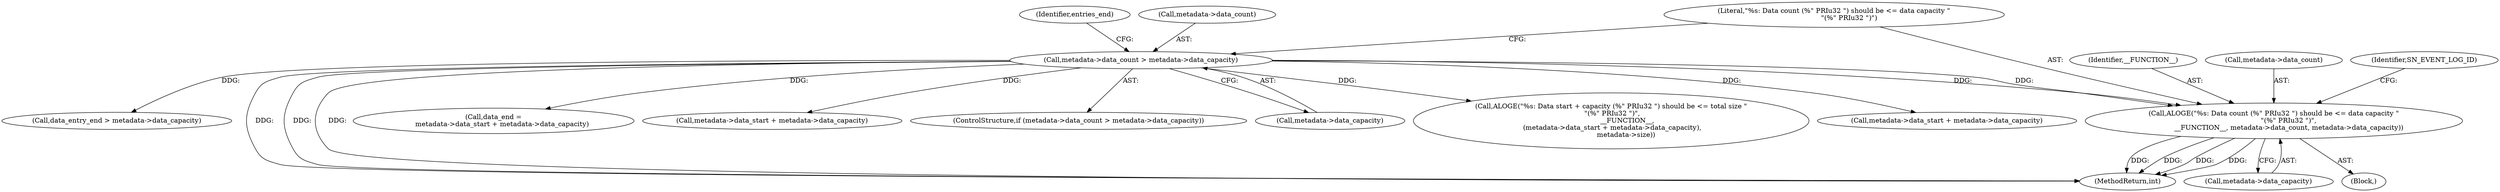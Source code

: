 digraph "0_Android_e9e44f797742f52996ebf307740dad58c28fd9b5_0@pointer" {
"1000224" [label="(Call,ALOGE(\"%s: Data count (%\" PRIu32 \") should be <= data capacity \"\n              \"(%\" PRIu32 \")\",\n              __FUNCTION__, metadata->data_count, metadata->data_capacity))"];
"1000216" [label="(Call,metadata->data_count > metadata->data_capacity)"];
"1000216" [label="(Call,metadata->data_count > metadata->data_capacity)"];
"1000240" [label="(Identifier,entries_end)"];
"1000220" [label="(Call,metadata->data_capacity)"];
"1000299" [label="(Call,ALOGE(\"%s: Data start + capacity (%\" PRIu32 \") should be <= total size \"\n \"(%\" PRIu32 \")\",\n               __FUNCTION__,\n (metadata->data_start + metadata->data_capacity),\n              metadata->size))"];
"1000302" [label="(Call,metadata->data_start + metadata->data_capacity)"];
"1000230" [label="(Call,metadata->data_capacity)"];
"1000495" [label="(Call,data_entry_end > metadata->data_capacity)"];
"1000224" [label="(Call,ALOGE(\"%s: Data count (%\" PRIu32 \") should be <= data capacity \"\n              \"(%\" PRIu32 \")\",\n              __FUNCTION__, metadata->data_count, metadata->data_capacity))"];
"1000226" [label="(Identifier,__FUNCTION__)"];
"1000227" [label="(Call,metadata->data_count)"];
"1000217" [label="(Call,metadata->data_count)"];
"1000223" [label="(Block,)"];
"1000234" [label="(Identifier,SN_EVENT_LOG_ID)"];
"1000225" [label="(Literal,\"%s: Data count (%\" PRIu32 \") should be <= data capacity \"\n              \"(%\" PRIu32 \")\")"];
"1000524" [label="(MethodReturn,int)"];
"1000277" [label="(Call,data_end =\n        metadata->data_start + metadata->data_capacity)"];
"1000279" [label="(Call,metadata->data_start + metadata->data_capacity)"];
"1000215" [label="(ControlStructure,if (metadata->data_count > metadata->data_capacity))"];
"1000224" -> "1000223"  [label="AST: "];
"1000224" -> "1000230"  [label="CFG: "];
"1000225" -> "1000224"  [label="AST: "];
"1000226" -> "1000224"  [label="AST: "];
"1000227" -> "1000224"  [label="AST: "];
"1000230" -> "1000224"  [label="AST: "];
"1000234" -> "1000224"  [label="CFG: "];
"1000224" -> "1000524"  [label="DDG: "];
"1000224" -> "1000524"  [label="DDG: "];
"1000224" -> "1000524"  [label="DDG: "];
"1000224" -> "1000524"  [label="DDG: "];
"1000216" -> "1000224"  [label="DDG: "];
"1000216" -> "1000224"  [label="DDG: "];
"1000216" -> "1000215"  [label="AST: "];
"1000216" -> "1000220"  [label="CFG: "];
"1000217" -> "1000216"  [label="AST: "];
"1000220" -> "1000216"  [label="AST: "];
"1000225" -> "1000216"  [label="CFG: "];
"1000240" -> "1000216"  [label="CFG: "];
"1000216" -> "1000524"  [label="DDG: "];
"1000216" -> "1000524"  [label="DDG: "];
"1000216" -> "1000524"  [label="DDG: "];
"1000216" -> "1000277"  [label="DDG: "];
"1000216" -> "1000279"  [label="DDG: "];
"1000216" -> "1000299"  [label="DDG: "];
"1000216" -> "1000302"  [label="DDG: "];
"1000216" -> "1000495"  [label="DDG: "];
}
